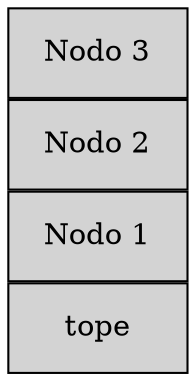 digraph Pila {
    node [shape=box, width=1.2, height=0.6, style=filled, fillcolor=lightgray];
    rankdir=LR;
    nodesep=0;

    // Nodos de la pila
    Tope  [label="tope"]
    nodo1 [label="Nodo 1"];
    nodo2 [label="Nodo 2"];
    nodo3 [label="Nodo 3"];

    // Agregar la relación rank=same entre el nodo Tope y el primer nodo de la pila
    {rank=same; Tope; nodo1;}

    // Agregar las relaciones de enlace entre los nodos de la pila

}
